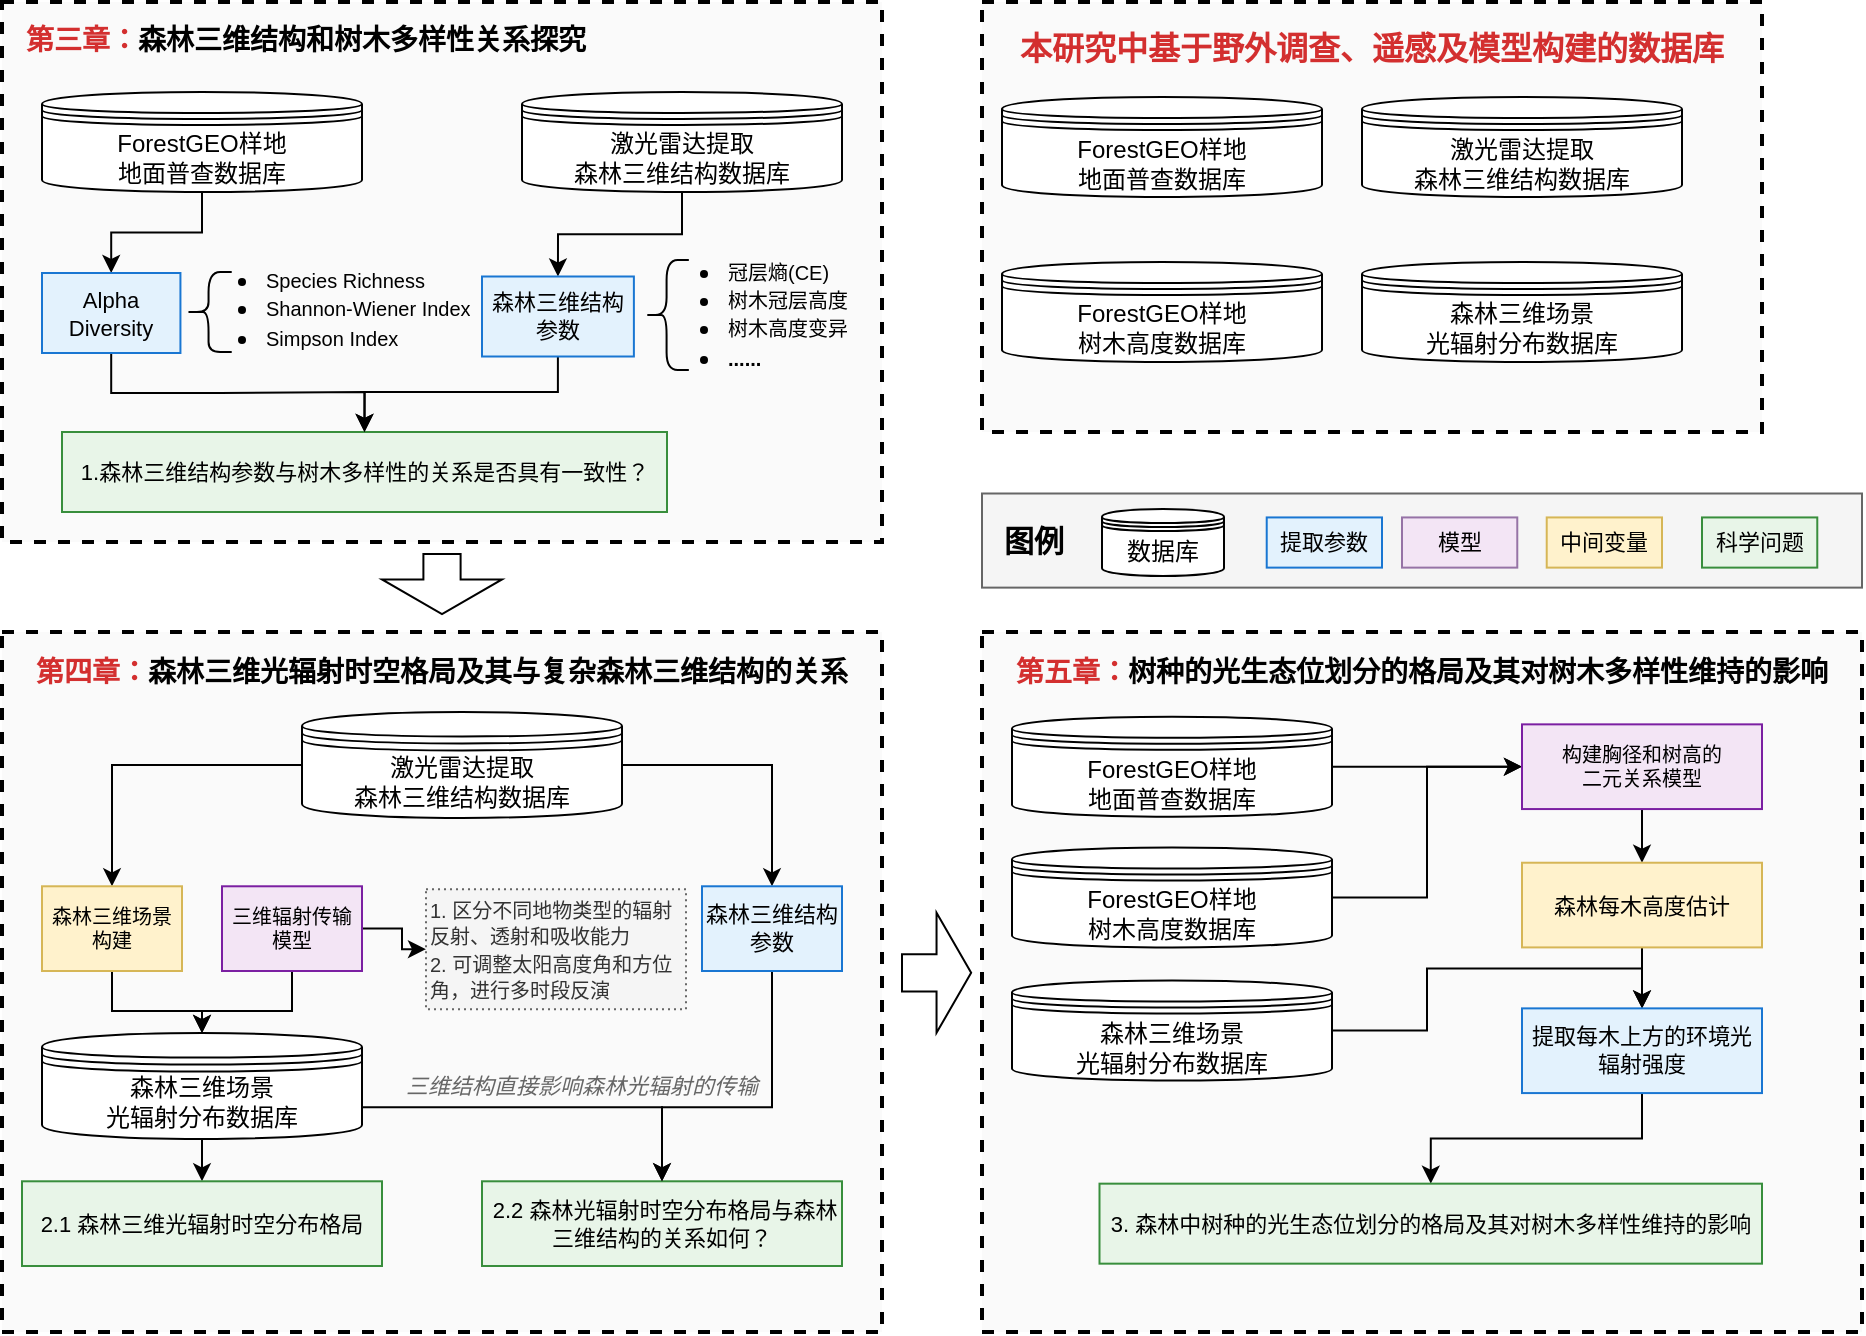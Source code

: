 <mxfile version="27.1.6">
  <diagram name="技术路线图" id="mQfqwQIYqqr6NxR5Nnwi">
    <mxGraphModel dx="1130" dy="588" grid="1" gridSize="10" guides="1" tooltips="1" connect="1" arrows="1" fold="1" page="1" pageScale="1" pageWidth="827" pageHeight="1169" math="0" shadow="0">
      <root>
        <mxCell id="0" />
        <mxCell id="1" parent="0" />
        <mxCell id="ZNrnWP-VKCsw-JMFQ_0V-6" value="" style="rounded=0;whiteSpace=wrap;html=1;strokeColor=default;strokeWidth=2;strokeDashArray=5 5;fillColor=#FAFAFA;dashed=1;" parent="1" vertex="1">
          <mxGeometry x="510" y="395" width="390" height="215" as="geometry" />
        </mxCell>
        <mxCell id="ZNrnWP-VKCsw-JMFQ_0V-1" value="ForestGEO样地&lt;br&gt;地面普查数据库" style="shape=datastore;whiteSpace=wrap;html=1;" parent="1" vertex="1">
          <mxGeometry x="520" y="442.5" width="160" height="50" as="geometry" />
        </mxCell>
        <mxCell id="ZNrnWP-VKCsw-JMFQ_0V-2" value="激光雷达提取&lt;br&gt;森林三维结构数据库" style="shape=datastore;whiteSpace=wrap;html=1;" parent="1" vertex="1">
          <mxGeometry x="700" y="442.5" width="160" height="50" as="geometry" />
        </mxCell>
        <mxCell id="ZNrnWP-VKCsw-JMFQ_0V-3" value="森林三维场景&lt;br&gt;光辐射分布数据库" style="shape=datastore;whiteSpace=wrap;html=1;" parent="1" vertex="1">
          <mxGeometry x="700" y="525" width="160" height="50" as="geometry" />
        </mxCell>
        <mxCell id="ZNrnWP-VKCsw-JMFQ_0V-7" value="ForestGEO样地&lt;br&gt;树木高度数据库" style="shape=datastore;whiteSpace=wrap;html=1;" parent="1" vertex="1">
          <mxGeometry x="520" y="525" width="160" height="50" as="geometry" />
        </mxCell>
        <mxCell id="ZNrnWP-VKCsw-JMFQ_0V-8" value="&lt;font face=&quot;Times New Roman&quot;&gt;本研究中基于野外调查、遥感及模型构建的数据库&lt;/font&gt;" style="text;html=1;strokeColor=none;fillColor=none;align=center;verticalAlign=middle;whiteSpace=wrap;rounded=0;fontStyle=1;fontSize=16;fontColor=#D32F2F;" parent="1" vertex="1">
          <mxGeometry x="520" y="405" width="370" height="25" as="geometry" />
        </mxCell>
        <mxCell id="xP7PlJAVUtk49BZv3N8O-84" value="" style="edgeStyle=orthogonalEdgeStyle;rounded=0;orthogonalLoop=1;jettySize=auto;html=1;" edge="1" parent="1" target="xP7PlJAVUtk49BZv3N8O-78">
          <mxGeometry relative="1" as="geometry" />
        </mxCell>
        <mxCell id="xP7PlJAVUtk49BZv3N8O-92" value="" style="group" vertex="1" connectable="0" parent="1">
          <mxGeometry x="20" y="395" width="470" height="320" as="geometry" />
        </mxCell>
        <mxCell id="xP7PlJAVUtk49BZv3N8O-123" value="" style="group" vertex="1" connectable="0" parent="xP7PlJAVUtk49BZv3N8O-92">
          <mxGeometry width="440" height="270" as="geometry" />
        </mxCell>
        <mxCell id="_0T6k4tGbEaEnZlmFoHE-35" value="" style="rounded=0;whiteSpace=wrap;html=1;strokeColor=default;strokeWidth=2;strokeDashArray=5 5;fillColor=#FAFAFA;dashed=1;container=0;" parent="xP7PlJAVUtk49BZv3N8O-123" vertex="1">
          <mxGeometry width="440" height="270" as="geometry" />
        </mxCell>
        <mxCell id="_0T6k4tGbEaEnZlmFoHE-36" value="&lt;font style=&quot;font-size: 14px;&quot; face=&quot;Times New Roman&quot;&gt;第三章：&lt;font style=&quot;color: rgb(0, 0, 0);&quot;&gt;森林三维结构和树木多样性关系探究&lt;/font&gt;&lt;/font&gt;" style="text;html=1;strokeColor=none;fillColor=none;align=left;verticalAlign=middle;whiteSpace=wrap;rounded=0;fontStyle=1;fontSize=12;fontColor=#D32F2F;container=0;" parent="xP7PlJAVUtk49BZv3N8O-123" vertex="1">
          <mxGeometry x="10" width="300" height="40" as="geometry" />
        </mxCell>
        <mxCell id="_0T6k4tGbEaEnZlmFoHE-43" value="&lt;font style=&quot;font-size: 11px;&quot;&gt;1.森林三维结构参数与树木多样性的关系是否具有一致性？&lt;/font&gt;" style="rounded=0;whiteSpace=wrap;html=1;fillColor=#E8F5E8;strokeColor=#388E3C;fontSize=10;container=0;" parent="xP7PlJAVUtk49BZv3N8O-123" vertex="1">
          <mxGeometry x="30" y="215" width="302.5" height="40" as="geometry" />
        </mxCell>
        <mxCell id="xP7PlJAVUtk49BZv3N8O-60" style="edgeStyle=orthogonalEdgeStyle;rounded=0;orthogonalLoop=1;jettySize=auto;html=1;entryX=0.5;entryY=0;entryDx=0;entryDy=0;" edge="1" parent="xP7PlJAVUtk49BZv3N8O-123" source="xP7PlJAVUtk49BZv3N8O-57" target="_0T6k4tGbEaEnZlmFoHE-38">
          <mxGeometry relative="1" as="geometry" />
        </mxCell>
        <mxCell id="xP7PlJAVUtk49BZv3N8O-57" value="ForestGEO样地&lt;br&gt;地面普查数据库" style="shape=datastore;whiteSpace=wrap;html=1;container=0;" vertex="1" parent="xP7PlJAVUtk49BZv3N8O-123">
          <mxGeometry x="20" y="45" width="160" height="50" as="geometry" />
        </mxCell>
        <mxCell id="xP7PlJAVUtk49BZv3N8O-59" style="edgeStyle=orthogonalEdgeStyle;rounded=0;orthogonalLoop=1;jettySize=auto;html=1;entryX=0.5;entryY=0;entryDx=0;entryDy=0;" edge="1" parent="xP7PlJAVUtk49BZv3N8O-123" source="xP7PlJAVUtk49BZv3N8O-58" target="_0T6k4tGbEaEnZlmFoHE-39">
          <mxGeometry relative="1" as="geometry" />
        </mxCell>
        <mxCell id="xP7PlJAVUtk49BZv3N8O-58" value="激光雷达提取&lt;br&gt;森林三维结构数据库" style="shape=datastore;whiteSpace=wrap;html=1;container=0;" vertex="1" parent="xP7PlJAVUtk49BZv3N8O-123">
          <mxGeometry x="260" y="45" width="160" height="50" as="geometry" />
        </mxCell>
        <mxCell id="xP7PlJAVUtk49BZv3N8O-69" value="" style="edgeStyle=orthogonalEdgeStyle;rounded=0;orthogonalLoop=1;jettySize=auto;html=1;" edge="1" parent="xP7PlJAVUtk49BZv3N8O-123" source="_0T6k4tGbEaEnZlmFoHE-38" target="_0T6k4tGbEaEnZlmFoHE-43">
          <mxGeometry relative="1" as="geometry" />
        </mxCell>
        <mxCell id="xP7PlJAVUtk49BZv3N8O-119" style="edgeStyle=orthogonalEdgeStyle;rounded=0;orthogonalLoop=1;jettySize=auto;html=1;entryX=0.5;entryY=0;entryDx=0;entryDy=0;" edge="1" parent="xP7PlJAVUtk49BZv3N8O-123" source="_0T6k4tGbEaEnZlmFoHE-39" target="_0T6k4tGbEaEnZlmFoHE-43">
          <mxGeometry relative="1" as="geometry">
            <Array as="points">
              <mxPoint x="278" y="195" />
              <mxPoint x="181" y="195" />
            </Array>
          </mxGeometry>
        </mxCell>
        <mxCell id="_0T6k4tGbEaEnZlmFoHE-38" value="&lt;font style=&quot;font-size: 11px;&quot;&gt;Alpha Diversity&lt;/font&gt;" style="rounded=0;whiteSpace=wrap;html=1;fillColor=#E3F2FD;strokeColor=#1976D2;fontSize=10;container=0;" parent="xP7PlJAVUtk49BZv3N8O-123" vertex="1">
          <mxGeometry x="20" y="135.5" width="69.213" height="40" as="geometry" />
        </mxCell>
        <mxCell id="xP7PlJAVUtk49BZv3N8O-40" value="" style="shape=curlyBracket;whiteSpace=wrap;html=1;rounded=1;labelPosition=left;verticalLabelPosition=middle;align=right;verticalAlign=middle;container=0;" vertex="1" parent="xP7PlJAVUtk49BZv3N8O-123">
          <mxGeometry x="91.685" y="135" width="23.177" height="40" as="geometry" />
        </mxCell>
        <mxCell id="xP7PlJAVUtk49BZv3N8O-26" value="&lt;ul&gt;&lt;li&gt;&lt;span style=&quot;font-size: 10px; text-align: center;&quot;&gt;Species Richness&lt;/span&gt;&lt;/li&gt;&lt;li&gt;&lt;span style=&quot;font-size: 10px; text-align: center;&quot;&gt;Shannon-Wiener Index&lt;/span&gt;&lt;/li&gt;&lt;li&gt;&lt;span style=&quot;font-size: 10px; text-align: center;&quot;&gt;Simpson&amp;nbsp;&lt;/span&gt;&lt;span style=&quot;font-size: 10px; text-align: center;&quot;&gt;Index&lt;/span&gt;&lt;/li&gt;&lt;/ul&gt;" style="text;strokeColor=none;fillColor=none;html=1;whiteSpace=wrap;verticalAlign=middle;overflow=hidden;container=0;" vertex="1" parent="xP7PlJAVUtk49BZv3N8O-123">
          <mxGeometry x="89.995" y="115" width="148.315" height="75.5" as="geometry" />
        </mxCell>
        <mxCell id="_0T6k4tGbEaEnZlmFoHE-39" value="&lt;font style=&quot;font-size: 11px;&quot;&gt;森林三维结构&lt;br&gt;参数&lt;/font&gt;" style="rounded=0;whiteSpace=wrap;html=1;fillColor=#E3F2FD;strokeColor=#1976D2;fontSize=10;container=0;" parent="xP7PlJAVUtk49BZv3N8O-123" vertex="1">
          <mxGeometry x="240" y="137.25" width="75.943" height="40" as="geometry" />
        </mxCell>
        <mxCell id="xP7PlJAVUtk49BZv3N8O-47" value="&lt;ul&gt;&lt;li&gt;&lt;span style=&quot;font-size: 10px; background-color: transparent; color: light-dark(rgb(0, 0, 0), rgb(255, 255, 255));&quot;&gt;冠层熵(CE)&lt;/span&gt;&lt;/li&gt;&lt;li&gt;&lt;span style=&quot;font-size: 10px; background-color: transparent; color: light-dark(rgb(0, 0, 0), rgb(255, 255, 255));&quot;&gt;树木冠层高度&lt;/span&gt;&lt;/li&gt;&lt;li&gt;&lt;span style=&quot;font-size: 10px; background-color: transparent; color: light-dark(rgb(0, 0, 0), rgb(255, 255, 255));&quot;&gt;树木高度变异&lt;/span&gt;&lt;/li&gt;&lt;li&gt;&lt;b style=&quot;font-size: 10px; background-color: transparent; color: light-dark(rgb(0, 0, 0), rgb(255, 255, 255));&quot;&gt;......&lt;/b&gt;&lt;/li&gt;&lt;/ul&gt;" style="text;strokeColor=none;fillColor=none;html=1;whiteSpace=wrap;verticalAlign=middle;overflow=hidden;container=0;" vertex="1" parent="xP7PlJAVUtk49BZv3N8O-123">
          <mxGeometry x="321.16" y="112.75" width="108.84" height="75.5" as="geometry" />
        </mxCell>
        <mxCell id="xP7PlJAVUtk49BZv3N8O-48" value="" style="shape=curlyBracket;whiteSpace=wrap;html=1;rounded=1;labelPosition=left;verticalLabelPosition=middle;align=right;verticalAlign=middle;container=0;" vertex="1" parent="xP7PlJAVUtk49BZv3N8O-123">
          <mxGeometry x="321.164" y="129" width="22.251" height="55" as="geometry" />
        </mxCell>
        <mxCell id="xP7PlJAVUtk49BZv3N8O-70" value="" style="html=1;shadow=0;dashed=0;align=center;verticalAlign=middle;shape=mxgraph.arrows2.arrow;dy=0.69;dx=17.31;direction=south;notch=0;" vertex="1" parent="xP7PlJAVUtk49BZv3N8O-92">
          <mxGeometry x="190" y="276" width="60" height="30" as="geometry" />
        </mxCell>
        <mxCell id="xP7PlJAVUtk49BZv3N8O-76" value="" style="rounded=0;whiteSpace=wrap;html=1;strokeColor=default;strokeWidth=2;strokeDashArray=5 5;fillColor=#FAFAFA;dashed=1;" vertex="1" parent="1">
          <mxGeometry x="20" y="710" width="440" height="350" as="geometry" />
        </mxCell>
        <mxCell id="xP7PlJAVUtk49BZv3N8O-77" value="&lt;font style=&quot;font-size: 14px;&quot; face=&quot;Times New Roman&quot;&gt;第四章：&lt;/font&gt;&lt;font face=&quot;Times New Roman&quot; color=&quot;#000000&quot;&gt;&lt;span style=&quot;font-size: 14px;&quot;&gt;森林三维光辐射时空格局&lt;/span&gt;&lt;/font&gt;&lt;span style=&quot;background-color: transparent; color: light-dark(rgb(0, 0, 0), rgb(237, 237, 237)); text-align: center; font-size: 14px; font-family: &amp;quot;Times New Roman&amp;quot;;&quot;&gt;及其与复杂森林三维结构的关系&lt;/span&gt;" style="text;html=1;strokeColor=none;fillColor=none;align=left;verticalAlign=middle;whiteSpace=wrap;rounded=0;fontStyle=1;fontSize=12;fontColor=#D32F2F;" vertex="1" parent="1">
          <mxGeometry x="35" y="710.004" width="440" height="42.353" as="geometry" />
        </mxCell>
        <mxCell id="xP7PlJAVUtk49BZv3N8O-78" value="&lt;font style=&quot;font-size: 11px;&quot;&gt;&amp;nbsp;2.2 森林光辐射时空分布格局与森林三维结构的关系如何？&lt;/font&gt;" style="rounded=0;whiteSpace=wrap;html=1;fillColor=#E8F5E8;strokeColor=#388E3C;fontSize=10;" vertex="1" parent="1">
          <mxGeometry x="260" y="984.65" width="180" height="42.35" as="geometry" />
        </mxCell>
        <mxCell id="xP7PlJAVUtk49BZv3N8O-101" style="edgeStyle=orthogonalEdgeStyle;rounded=0;orthogonalLoop=1;jettySize=auto;html=1;entryX=0.5;entryY=0;entryDx=0;entryDy=0;" edge="1" parent="1" source="xP7PlJAVUtk49BZv3N8O-82" target="xP7PlJAVUtk49BZv3N8O-94">
          <mxGeometry relative="1" as="geometry" />
        </mxCell>
        <mxCell id="xP7PlJAVUtk49BZv3N8O-124" style="edgeStyle=orthogonalEdgeStyle;rounded=0;orthogonalLoop=1;jettySize=auto;html=1;" edge="1" parent="1" source="xP7PlJAVUtk49BZv3N8O-82" target="xP7PlJAVUtk49BZv3N8O-86">
          <mxGeometry relative="1" as="geometry" />
        </mxCell>
        <mxCell id="xP7PlJAVUtk49BZv3N8O-82" value="激光雷达提取&lt;br&gt;森林三维结构数据库" style="shape=datastore;whiteSpace=wrap;html=1;" vertex="1" parent="1">
          <mxGeometry x="170" y="750.001" width="160" height="52.941" as="geometry" />
        </mxCell>
        <mxCell id="xP7PlJAVUtk49BZv3N8O-135" style="edgeStyle=orthogonalEdgeStyle;rounded=0;orthogonalLoop=1;jettySize=auto;html=1;entryX=0.5;entryY=0;entryDx=0;entryDy=0;" edge="1" parent="1" source="xP7PlJAVUtk49BZv3N8O-86" target="xP7PlJAVUtk49BZv3N8O-78">
          <mxGeometry relative="1" as="geometry">
            <Array as="points">
              <mxPoint x="405" y="947.59" />
              <mxPoint x="350" y="947.59" />
            </Array>
          </mxGeometry>
        </mxCell>
        <mxCell id="xP7PlJAVUtk49BZv3N8O-86" value="&lt;font style=&quot;font-size: 11px;&quot;&gt;森林三维结构&lt;br&gt;参数&lt;/font&gt;" style="rounded=0;whiteSpace=wrap;html=1;fillColor=#E3F2FD;strokeColor=#1976D2;fontSize=10;" vertex="1" parent="1">
          <mxGeometry x="370" y="837.145" width="70" height="42.353" as="geometry" />
        </mxCell>
        <mxCell id="xP7PlJAVUtk49BZv3N8O-109" style="edgeStyle=orthogonalEdgeStyle;rounded=0;orthogonalLoop=1;jettySize=auto;html=1;entryX=0.5;entryY=0;entryDx=0;entryDy=0;" edge="1" parent="1" source="xP7PlJAVUtk49BZv3N8O-96" target="xP7PlJAVUtk49BZv3N8O-106">
          <mxGeometry relative="1" as="geometry" />
        </mxCell>
        <mxCell id="xP7PlJAVUtk49BZv3N8O-116" style="edgeStyle=orthogonalEdgeStyle;rounded=0;orthogonalLoop=1;jettySize=auto;html=1;entryX=0.5;entryY=0;entryDx=0;entryDy=0;" edge="1" parent="1" source="xP7PlJAVUtk49BZv3N8O-96" target="xP7PlJAVUtk49BZv3N8O-78">
          <mxGeometry relative="1" as="geometry">
            <Array as="points">
              <mxPoint x="350" y="947.59" />
            </Array>
          </mxGeometry>
        </mxCell>
        <mxCell id="xP7PlJAVUtk49BZv3N8O-96" value="森林三维场景&lt;br&gt;光辐射分布数据库" style="shape=datastore;whiteSpace=wrap;html=1;" vertex="1" parent="1">
          <mxGeometry x="40" y="910.531" width="160" height="52.941" as="geometry" />
        </mxCell>
        <mxCell id="xP7PlJAVUtk49BZv3N8O-98" value="" style="edgeStyle=orthogonalEdgeStyle;rounded=0;orthogonalLoop=1;jettySize=auto;html=1;" edge="1" parent="1" source="xP7PlJAVUtk49BZv3N8O-94" target="xP7PlJAVUtk49BZv3N8O-96">
          <mxGeometry relative="1" as="geometry" />
        </mxCell>
        <mxCell id="xP7PlJAVUtk49BZv3N8O-99" value="" style="edgeStyle=orthogonalEdgeStyle;rounded=0;orthogonalLoop=1;jettySize=auto;html=1;" edge="1" parent="1" source="xP7PlJAVUtk49BZv3N8O-95" target="xP7PlJAVUtk49BZv3N8O-96">
          <mxGeometry relative="1" as="geometry" />
        </mxCell>
        <mxCell id="xP7PlJAVUtk49BZv3N8O-106" value="&lt;font style=&quot;font-size: 11px;&quot;&gt;2.1 森林三维光辐射时空分布格局&lt;/font&gt;" style="rounded=0;whiteSpace=wrap;html=1;fillColor=#E8F5E8;strokeColor=#388E3C;fontSize=10;" vertex="1" parent="1">
          <mxGeometry x="30" y="984.649" width="180" height="42.353" as="geometry" />
        </mxCell>
        <mxCell id="xP7PlJAVUtk49BZv3N8O-125" value="&lt;font style=&quot;font-size: 11px;&quot;&gt;三维结构直接影响森林光辐射的传输&lt;/font&gt;" style="text;html=1;strokeColor=none;fillColor=none;align=center;verticalAlign=middle;whiteSpace=wrap;rounded=0;fontSize=10;fontStyle=2;fontColor=#666666;" vertex="1" parent="1">
          <mxGeometry x="150" y="929.5" width="320" height="15" as="geometry" />
        </mxCell>
        <mxCell id="xP7PlJAVUtk49BZv3N8O-136" value="&lt;font style=&quot;font-size: 10px;&quot;&gt;&lt;span style=&quot;font-style: normal;&quot;&gt;1. 区分不同地物类型的&lt;/span&gt;&lt;span style=&quot;font-style: normal;&quot;&gt;辐射&lt;/span&gt;&lt;span style=&quot;font-style: normal;&quot;&gt;反射、透射和吸收能力&lt;/span&gt;&lt;/font&gt;&lt;div&gt;&lt;span style=&quot;font-style: normal;&quot;&gt;&lt;font style=&quot;font-size: 10px;&quot;&gt;2. 可调整太阳高度角和方位角，进行多时段反演&lt;/font&gt;&lt;/span&gt;&lt;/div&gt;" style="rounded=0;whiteSpace=wrap;html=1;fillColor=#f5f5f5;strokeColor=#666666;fontSize=11;fontStyle=2;align=left;dashed=1;dashPattern=1 2;fontColor=#333333;" vertex="1" parent="1">
          <mxGeometry x="232" y="838.59" width="130" height="60" as="geometry" />
        </mxCell>
        <mxCell id="xP7PlJAVUtk49BZv3N8O-141" value="" style="edgeStyle=orthogonalEdgeStyle;rounded=0;orthogonalLoop=1;jettySize=auto;html=1;" edge="1" parent="1" source="xP7PlJAVUtk49BZv3N8O-95" target="xP7PlJAVUtk49BZv3N8O-136">
          <mxGeometry relative="1" as="geometry" />
        </mxCell>
        <mxCell id="xP7PlJAVUtk49BZv3N8O-94" value="森林三维场景构建" style="rounded=0;whiteSpace=wrap;html=1;fillColor=#fff2cc;strokeColor=#d6b656;fontSize=10;" vertex="1" parent="1">
          <mxGeometry x="40" y="837.145" width="70" height="42.353" as="geometry" />
        </mxCell>
        <mxCell id="xP7PlJAVUtk49BZv3N8O-95" value="三维辐射传输模型" style="rounded=0;whiteSpace=wrap;html=1;fillColor=#F3E5F5;strokeColor=#7B1FA2;fontSize=10;" vertex="1" parent="1">
          <mxGeometry x="130" y="837.145" width="70" height="42.353" as="geometry" />
        </mxCell>
        <mxCell id="xP7PlJAVUtk49BZv3N8O-181" value="" style="html=1;shadow=0;dashed=0;align=center;verticalAlign=middle;shape=mxgraph.arrows2.arrow;dy=0.69;dx=17.31;direction=south;notch=0;rotation=-90;" vertex="1" parent="1">
          <mxGeometry x="457.29" y="863.13" width="60" height="34.58" as="geometry" />
        </mxCell>
        <mxCell id="xP7PlJAVUtk49BZv3N8O-193" value="" style="group;fontStyle=1" vertex="1" connectable="0" parent="1">
          <mxGeometry x="510" y="640.75" width="440" height="47.06" as="geometry" />
        </mxCell>
        <mxCell id="xP7PlJAVUtk49BZv3N8O-182" value="" style="rounded=0;whiteSpace=wrap;html=1;strokeWidth=1;strokeDashArray=5 5;fillColor=#f5f5f5;strokeColor=#666666;fontColor=#333333;" vertex="1" parent="xP7PlJAVUtk49BZv3N8O-193">
          <mxGeometry width="440" height="47.06" as="geometry" />
        </mxCell>
        <mxCell id="xP7PlJAVUtk49BZv3N8O-183" value="&lt;b&gt;&lt;font style=&quot;font-size: 15px;&quot;&gt;图例&lt;/font&gt;&lt;/b&gt;" style="text;strokeColor=none;fillColor=none;spacingLeft=4;spacingRight=4;overflow=hidden;rotatable=0;points=[[0,0.5],[1,0.5]];portConstraint=eastwest;fontSize=12;whiteSpace=wrap;html=1;" vertex="1" parent="xP7PlJAVUtk49BZv3N8O-193">
          <mxGeometry x="5" y="7.78" width="40" height="30" as="geometry" />
        </mxCell>
        <mxCell id="xP7PlJAVUtk49BZv3N8O-184" value="&lt;span style=&quot;font-weight: normal;&quot;&gt;数据库&lt;/span&gt;" style="shape=datastore;whiteSpace=wrap;html=1;fontStyle=1" vertex="1" parent="xP7PlJAVUtk49BZv3N8O-193">
          <mxGeometry x="60" y="7.78" width="61" height="33.47" as="geometry" />
        </mxCell>
        <mxCell id="xP7PlJAVUtk49BZv3N8O-186" value="&lt;span style=&quot;font-size: 11px;&quot;&gt;提取参数&lt;/span&gt;" style="rounded=0;whiteSpace=wrap;html=1;fillColor=#E3F2FD;strokeColor=#1976D2;fontSize=10;container=0;fontStyle=0" vertex="1" parent="xP7PlJAVUtk49BZv3N8O-193">
          <mxGeometry x="142.36" y="11.97" width="57.64" height="25.09" as="geometry" />
        </mxCell>
        <mxCell id="xP7PlJAVUtk49BZv3N8O-187" value="&lt;span style=&quot;font-size: 11px;&quot;&gt;模型&lt;/span&gt;" style="rounded=0;whiteSpace=wrap;html=1;fillColor=#F3E5F5;strokeColor=#9673a6;fontSize=10;container=0;fontStyle=0" vertex="1" parent="xP7PlJAVUtk49BZv3N8O-193">
          <mxGeometry x="210" y="11.97" width="57.64" height="25.09" as="geometry" />
        </mxCell>
        <mxCell id="xP7PlJAVUtk49BZv3N8O-188" value="&lt;span style=&quot;font-size: 11px;&quot;&gt;中间变量&lt;/span&gt;" style="rounded=0;whiteSpace=wrap;html=1;fillColor=#FFF2CC;strokeColor=#D6B656;fontSize=10;container=0;fontStyle=0" vertex="1" parent="xP7PlJAVUtk49BZv3N8O-193">
          <mxGeometry x="282.36" y="11.97" width="57.64" height="25.09" as="geometry" />
        </mxCell>
        <mxCell id="xP7PlJAVUtk49BZv3N8O-189" value="&lt;span style=&quot;font-size: 11px;&quot;&gt;科学问题&lt;/span&gt;" style="rounded=0;whiteSpace=wrap;html=1;fillColor=#E8F5E8;strokeColor=#388E3C;fontSize=10;container=0;fontStyle=0" vertex="1" parent="xP7PlJAVUtk49BZv3N8O-193">
          <mxGeometry x="360" y="11.97" width="57.64" height="25.09" as="geometry" />
        </mxCell>
        <mxCell id="xP7PlJAVUtk49BZv3N8O-194" value="" style="group" vertex="1" connectable="0" parent="1">
          <mxGeometry x="510" y="710" width="440" height="350" as="geometry" />
        </mxCell>
        <mxCell id="xP7PlJAVUtk49BZv3N8O-142" value="" style="rounded=0;whiteSpace=wrap;html=1;strokeColor=default;strokeWidth=2;strokeDashArray=5 5;fillColor=#FAFAFA;dashed=1;" vertex="1" parent="xP7PlJAVUtk49BZv3N8O-194">
          <mxGeometry width="440" height="350" as="geometry" />
        </mxCell>
        <mxCell id="xP7PlJAVUtk49BZv3N8O-143" value="&lt;font style=&quot;font-size: 14px;&quot; face=&quot;Times New Roman&quot;&gt;第五章：&lt;/font&gt;&lt;font face=&quot;Times New Roman&quot; color=&quot;#000000&quot;&gt;&lt;span style=&quot;font-size: 14px;&quot;&gt;树种的光生态位划分的格局及其对树木多样性维持的影响&lt;/span&gt;&lt;/font&gt;" style="text;html=1;strokeColor=none;fillColor=none;align=left;verticalAlign=middle;whiteSpace=wrap;rounded=0;fontStyle=1;fontSize=12;fontColor=#D32F2F;" vertex="1" parent="xP7PlJAVUtk49BZv3N8O-194">
          <mxGeometry x="15" width="425" height="42.35" as="geometry" />
        </mxCell>
        <mxCell id="xP7PlJAVUtk49BZv3N8O-168" style="edgeStyle=orthogonalEdgeStyle;rounded=0;orthogonalLoop=1;jettySize=auto;html=1;entryX=0;entryY=0.5;entryDx=0;entryDy=0;" edge="1" parent="xP7PlJAVUtk49BZv3N8O-194" source="xP7PlJAVUtk49BZv3N8O-162" target="xP7PlJAVUtk49BZv3N8O-167">
          <mxGeometry relative="1" as="geometry" />
        </mxCell>
        <mxCell id="xP7PlJAVUtk49BZv3N8O-162" value="ForestGEO样地&lt;br&gt;地面普查数据库" style="shape=datastore;whiteSpace=wrap;html=1;" vertex="1" parent="xP7PlJAVUtk49BZv3N8O-194">
          <mxGeometry x="15" y="42.36" width="160" height="50" as="geometry" />
        </mxCell>
        <mxCell id="xP7PlJAVUtk49BZv3N8O-175" style="edgeStyle=orthogonalEdgeStyle;rounded=0;orthogonalLoop=1;jettySize=auto;html=1;entryX=0.5;entryY=0;entryDx=0;entryDy=0;" edge="1" parent="xP7PlJAVUtk49BZv3N8O-194" source="xP7PlJAVUtk49BZv3N8O-163" target="xP7PlJAVUtk49BZv3N8O-172">
          <mxGeometry relative="1" as="geometry" />
        </mxCell>
        <mxCell id="xP7PlJAVUtk49BZv3N8O-163" value="森林三维场景&lt;br&gt;光辐射分布数据库" style="shape=datastore;whiteSpace=wrap;html=1;" vertex="1" parent="xP7PlJAVUtk49BZv3N8O-194">
          <mxGeometry x="15" y="174.27" width="160" height="50" as="geometry" />
        </mxCell>
        <mxCell id="xP7PlJAVUtk49BZv3N8O-174" style="edgeStyle=orthogonalEdgeStyle;rounded=0;orthogonalLoop=1;jettySize=auto;html=1;entryX=0;entryY=0.5;entryDx=0;entryDy=0;" edge="1" parent="xP7PlJAVUtk49BZv3N8O-194" source="xP7PlJAVUtk49BZv3N8O-164" target="xP7PlJAVUtk49BZv3N8O-167">
          <mxGeometry relative="1" as="geometry" />
        </mxCell>
        <mxCell id="xP7PlJAVUtk49BZv3N8O-164" value="ForestGEO样地&lt;br&gt;树木高度数据库" style="shape=datastore;whiteSpace=wrap;html=1;" vertex="1" parent="xP7PlJAVUtk49BZv3N8O-194">
          <mxGeometry x="15" y="107.71" width="160" height="50" as="geometry" />
        </mxCell>
        <mxCell id="xP7PlJAVUtk49BZv3N8O-171" value="" style="edgeStyle=orthogonalEdgeStyle;rounded=0;orthogonalLoop=1;jettySize=auto;html=1;" edge="1" parent="xP7PlJAVUtk49BZv3N8O-194" source="xP7PlJAVUtk49BZv3N8O-167" target="xP7PlJAVUtk49BZv3N8O-170">
          <mxGeometry relative="1" as="geometry" />
        </mxCell>
        <mxCell id="xP7PlJAVUtk49BZv3N8O-167" value="构建胸径和树高的&lt;br&gt;二元关系模型" style="rounded=0;whiteSpace=wrap;html=1;fillColor=#F3E5F5;strokeColor=#7B1FA2;fontSize=10;" vertex="1" parent="xP7PlJAVUtk49BZv3N8O-194">
          <mxGeometry x="270" y="46.18" width="120" height="42.35" as="geometry" />
        </mxCell>
        <mxCell id="xP7PlJAVUtk49BZv3N8O-173" value="" style="edgeStyle=orthogonalEdgeStyle;rounded=0;orthogonalLoop=1;jettySize=auto;html=1;" edge="1" parent="xP7PlJAVUtk49BZv3N8O-194" source="xP7PlJAVUtk49BZv3N8O-170" target="xP7PlJAVUtk49BZv3N8O-172">
          <mxGeometry relative="1" as="geometry" />
        </mxCell>
        <mxCell id="xP7PlJAVUtk49BZv3N8O-170" value="&lt;span style=&quot;font-size: 11px;&quot;&gt;森林每木高度估计&lt;/span&gt;" style="rounded=0;whiteSpace=wrap;html=1;fillColor=#fff2cc;strokeColor=#d6b656;fontSize=10;" vertex="1" parent="xP7PlJAVUtk49BZv3N8O-194">
          <mxGeometry x="270" y="115.36" width="120" height="42.35" as="geometry" />
        </mxCell>
        <mxCell id="xP7PlJAVUtk49BZv3N8O-179" style="edgeStyle=orthogonalEdgeStyle;rounded=0;orthogonalLoop=1;jettySize=auto;html=1;exitX=0.5;exitY=1;exitDx=0;exitDy=0;entryX=0.5;entryY=0;entryDx=0;entryDy=0;" edge="1" parent="xP7PlJAVUtk49BZv3N8O-194" source="xP7PlJAVUtk49BZv3N8O-172" target="xP7PlJAVUtk49BZv3N8O-176">
          <mxGeometry relative="1" as="geometry" />
        </mxCell>
        <mxCell id="xP7PlJAVUtk49BZv3N8O-172" value="&lt;span style=&quot;font-size: 11px;&quot;&gt;提取每木上方的环境光辐射强度&lt;/span&gt;" style="rounded=0;whiteSpace=wrap;html=1;fillColor=#E3F2FD;strokeColor=#1976D2;fontSize=10;" vertex="1" parent="xP7PlJAVUtk49BZv3N8O-194">
          <mxGeometry x="270" y="188.19" width="120" height="42.35" as="geometry" />
        </mxCell>
        <mxCell id="xP7PlJAVUtk49BZv3N8O-176" value="&lt;font style=&quot;font-size: 11px;&quot;&gt;3. 森林中树种的光生态位划分的格局及其对树木多样性维持的影响&lt;/font&gt;" style="rounded=0;whiteSpace=wrap;html=1;fillColor=#E8F5E8;strokeColor=#388E3C;fontSize=10;container=0;" vertex="1" parent="xP7PlJAVUtk49BZv3N8O-194">
          <mxGeometry x="58.75" y="275.83" width="331.25" height="40" as="geometry" />
        </mxCell>
      </root>
    </mxGraphModel>
  </diagram>
</mxfile>
